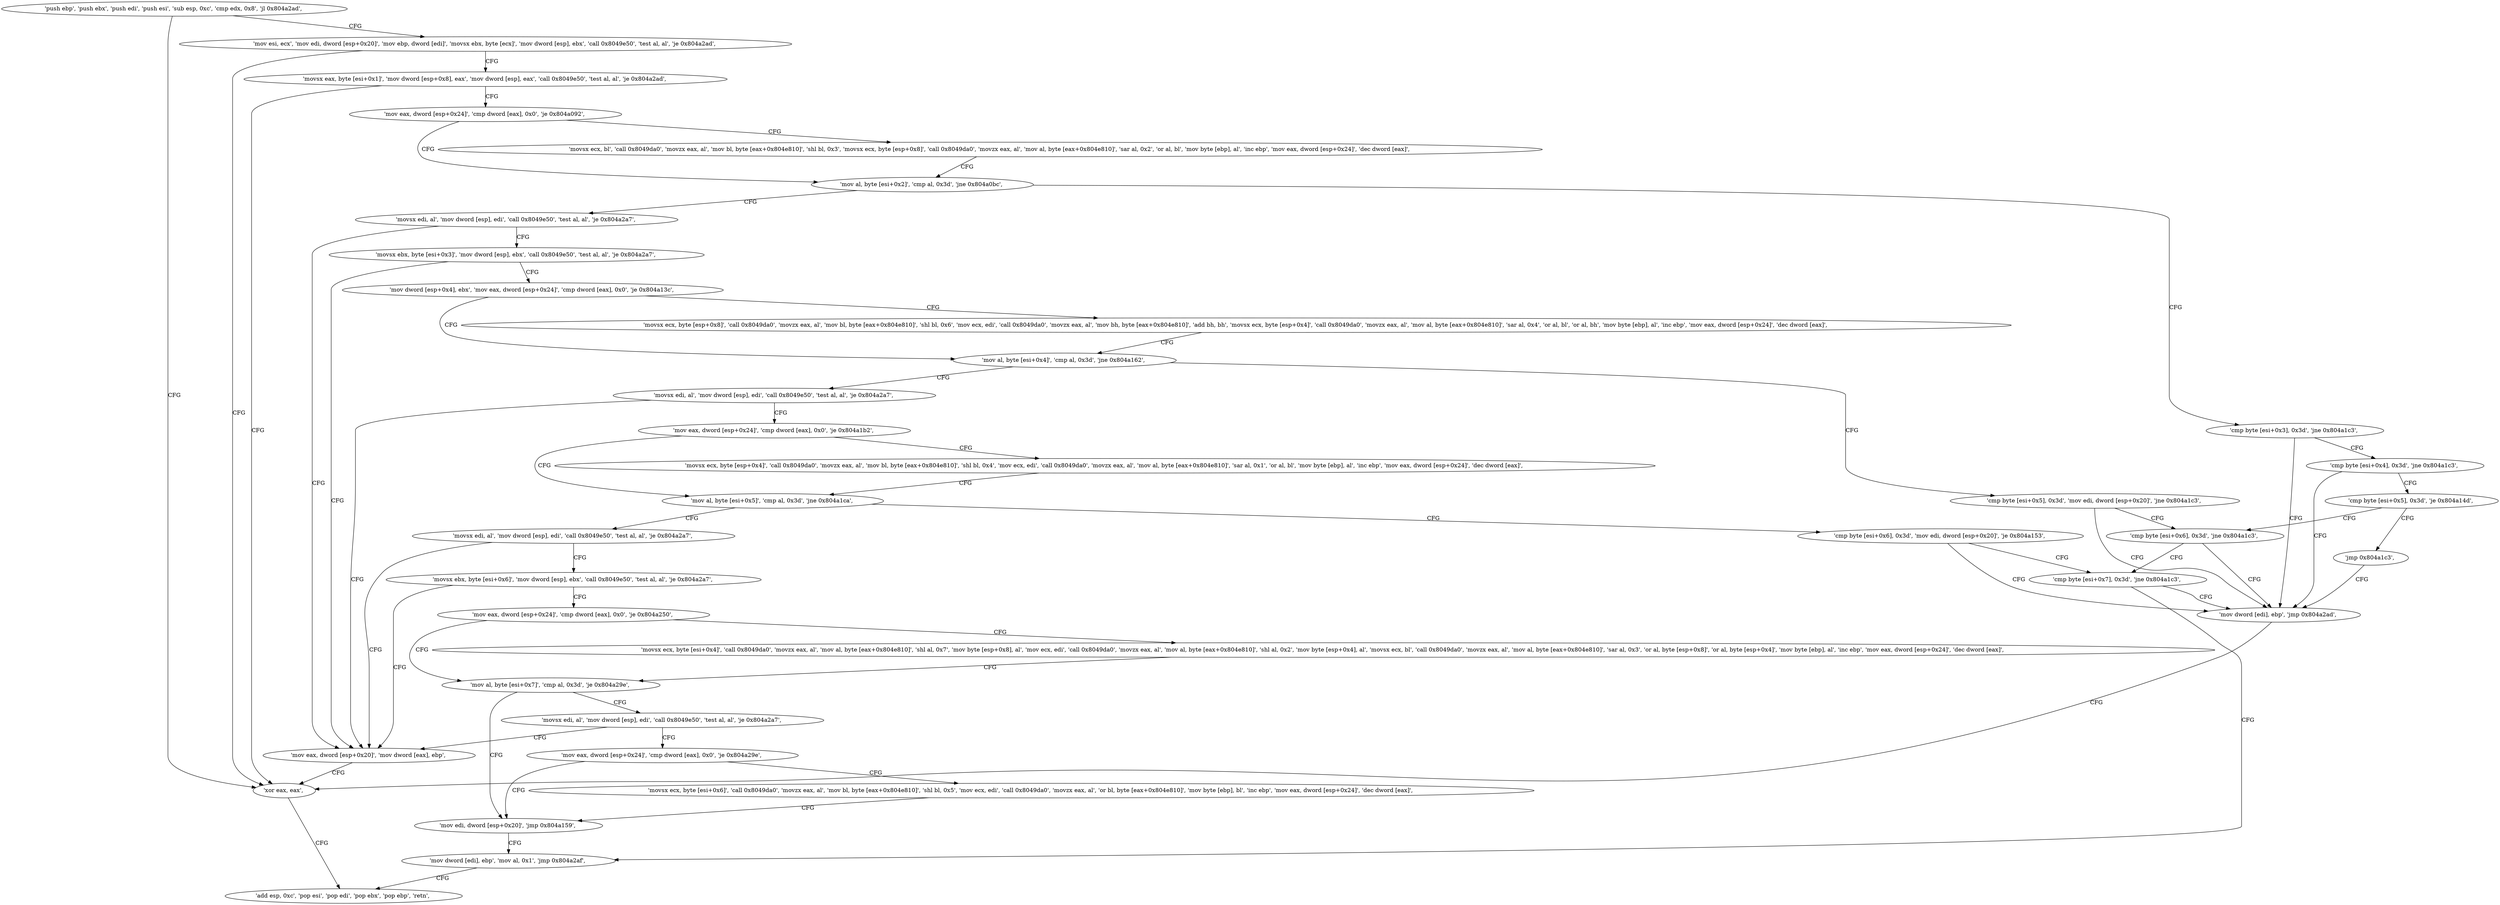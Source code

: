 digraph "func" {
"134520848" [label = "'push ebp', 'push ebx', 'push edi', 'push esi', 'sub esp, 0xc', 'cmp edx, 0x8', 'jl 0x804a2ad', " ]
"134521517" [label = "'xor eax, eax', " ]
"134520864" [label = "'mov esi, ecx', 'mov edi, dword [esp+0x20]', 'mov ebp, dword [edi]', 'movsx ebx, byte [ecx]', 'mov dword [esp], ebx', 'call 0x8049e50', 'test al, al', 'je 0x804a2ad', " ]
"134521519" [label = "'add esp, 0xc', 'pop esi', 'pop edi', 'pop ebx', 'pop ebp', 'retn', " ]
"134520891" [label = "'movsx eax, byte [esi+0x1]', 'mov dword [esp+0x8], eax', 'mov dword [esp], eax', 'call 0x8049e50', 'test al, al', 'je 0x804a2ad', " ]
"134520915" [label = "'mov eax, dword [esp+0x24]', 'cmp dword [eax], 0x0', 'je 0x804a092', " ]
"134520978" [label = "'mov al, byte [esi+0x2]', 'cmp al, 0x3d', 'jne 0x804a0bc', " ]
"134520924" [label = "'movsx ecx, bl', 'call 0x8049da0', 'movzx eax, al', 'mov bl, byte [eax+0x804e810]', 'shl bl, 0x3', 'movsx ecx, byte [esp+0x8]', 'call 0x8049da0', 'movzx eax, al', 'mov al, byte [eax+0x804e810]', 'sar al, 0x2', 'or al, bl', 'mov byte [ebp], al', 'inc ebp', 'mov eax, dword [esp+0x24]', 'dec dword [eax]', " ]
"134521020" [label = "'movsx edi, al', 'mov dword [esp], edi', 'call 0x8049e50', 'test al, al', 'je 0x804a2a7', " ]
"134520985" [label = "'cmp byte [esi+0x3], 0x3d', 'jne 0x804a1c3', " ]
"134521511" [label = "'mov eax, dword [esp+0x20]', 'mov dword [eax], ebp', " ]
"134521039" [label = "'movsx ebx, byte [esi+0x3]', 'mov dword [esp], ebx', 'call 0x8049e50', 'test al, al', 'je 0x804a2a7', " ]
"134521283" [label = "'mov dword [edi], ebp', 'jmp 0x804a2ad', " ]
"134520995" [label = "'cmp byte [esi+0x4], 0x3d', 'jne 0x804a1c3', " ]
"134521059" [label = "'mov dword [esp+0x4], ebx', 'mov eax, dword [esp+0x24]', 'cmp dword [eax], 0x0', 'je 0x804a13c', " ]
"134521005" [label = "'cmp byte [esi+0x5], 0x3d', 'je 0x804a14d', " ]
"134521148" [label = "'mov al, byte [esi+0x4]', 'cmp al, 0x3d', 'jne 0x804a162', " ]
"134521072" [label = "'movsx ecx, byte [esp+0x8]', 'call 0x8049da0', 'movzx eax, al', 'mov bl, byte [eax+0x804e810]', 'shl bl, 0x6', 'mov ecx, edi', 'call 0x8049da0', 'movzx eax, al', 'mov bh, byte [eax+0x804e810]', 'add bh, bh', 'movsx ecx, byte [esp+0x4]', 'call 0x8049da0', 'movzx eax, al', 'mov al, byte [eax+0x804e810]', 'sar al, 0x4', 'or al, bl', 'or al, bh', 'mov byte [ebp], al', 'inc ebp', 'mov eax, dword [esp+0x24]', 'dec dword [eax]', " ]
"134521165" [label = "'cmp byte [esi+0x6], 0x3d', 'jne 0x804a1c3', " ]
"134521015" [label = "'jmp 0x804a1c3', " ]
"134521186" [label = "'movsx edi, al', 'mov dword [esp], edi', 'call 0x8049e50', 'test al, al', 'je 0x804a2a7', " ]
"134521155" [label = "'cmp byte [esi+0x5], 0x3d', 'mov edi, dword [esp+0x20]', 'jne 0x804a1c3', " ]
"134521171" [label = "'cmp byte [esi+0x7], 0x3d', 'jne 0x804a1c3', " ]
"134521205" [label = "'mov eax, dword [esp+0x24]', 'cmp dword [eax], 0x0', 'je 0x804a1b2', " ]
"134521177" [label = "'mov dword [edi], ebp', 'mov al, 0x1', 'jmp 0x804a2af', " ]
"134521266" [label = "'mov al, byte [esi+0x5]', 'cmp al, 0x3d', 'jne 0x804a1ca', " ]
"134521214" [label = "'movsx ecx, byte [esp+0x4]', 'call 0x8049da0', 'movzx eax, al', 'mov bl, byte [eax+0x804e810]', 'shl bl, 0x4', 'mov ecx, edi', 'call 0x8049da0', 'movzx eax, al', 'mov al, byte [eax+0x804e810]', 'sar al, 0x1', 'or al, bl', 'mov byte [ebp], al', 'inc ebp', 'mov eax, dword [esp+0x24]', 'dec dword [eax]', " ]
"134521290" [label = "'movsx edi, al', 'mov dword [esp], edi', 'call 0x8049e50', 'test al, al', 'je 0x804a2a7', " ]
"134521273" [label = "'cmp byte [esi+0x6], 0x3d', 'mov edi, dword [esp+0x20]', 'je 0x804a153', " ]
"134521309" [label = "'movsx ebx, byte [esi+0x6]', 'mov dword [esp], ebx', 'call 0x8049e50', 'test al, al', 'je 0x804a2a7', " ]
"134521329" [label = "'mov eax, dword [esp+0x24]', 'cmp dword [eax], 0x0', 'je 0x804a250', " ]
"134521424" [label = "'mov al, byte [esi+0x7]', 'cmp al, 0x3d', 'je 0x804a29e', " ]
"134521338" [label = "'movsx ecx, byte [esi+0x4]', 'call 0x8049da0', 'movzx eax, al', 'mov al, byte [eax+0x804e810]', 'shl al, 0x7', 'mov byte [esp+0x8], al', 'mov ecx, edi', 'call 0x8049da0', 'movzx eax, al', 'mov al, byte [eax+0x804e810]', 'shl al, 0x2', 'mov byte [esp+0x4], al', 'movsx ecx, bl', 'call 0x8049da0', 'movzx eax, al', 'mov al, byte [eax+0x804e810]', 'sar al, 0x3', 'or al, byte [esp+0x8]', 'or al, byte [esp+0x4]', 'mov byte [ebp], al', 'inc ebp', 'mov eax, dword [esp+0x24]', 'dec dword [eax]', " ]
"134521502" [label = "'mov edi, dword [esp+0x20]', 'jmp 0x804a159', " ]
"134521431" [label = "'movsx edi, al', 'mov dword [esp], edi', 'call 0x8049e50', 'test al, al', 'je 0x804a2a7', " ]
"134521446" [label = "'mov eax, dword [esp+0x24]', 'cmp dword [eax], 0x0', 'je 0x804a29e', " ]
"134521455" [label = "'movsx ecx, byte [esi+0x6]', 'call 0x8049da0', 'movzx eax, al', 'mov bl, byte [eax+0x804e810]', 'shl bl, 0x5', 'mov ecx, edi', 'call 0x8049da0', 'movzx eax, al', 'or bl, byte [eax+0x804e810]', 'mov byte [ebp], bl', 'inc ebp', 'mov eax, dword [esp+0x24]', 'dec dword [eax]', " ]
"134520848" -> "134521517" [ label = "CFG" ]
"134520848" -> "134520864" [ label = "CFG" ]
"134521517" -> "134521519" [ label = "CFG" ]
"134520864" -> "134521517" [ label = "CFG" ]
"134520864" -> "134520891" [ label = "CFG" ]
"134520891" -> "134521517" [ label = "CFG" ]
"134520891" -> "134520915" [ label = "CFG" ]
"134520915" -> "134520978" [ label = "CFG" ]
"134520915" -> "134520924" [ label = "CFG" ]
"134520978" -> "134521020" [ label = "CFG" ]
"134520978" -> "134520985" [ label = "CFG" ]
"134520924" -> "134520978" [ label = "CFG" ]
"134521020" -> "134521511" [ label = "CFG" ]
"134521020" -> "134521039" [ label = "CFG" ]
"134520985" -> "134521283" [ label = "CFG" ]
"134520985" -> "134520995" [ label = "CFG" ]
"134521511" -> "134521517" [ label = "CFG" ]
"134521039" -> "134521511" [ label = "CFG" ]
"134521039" -> "134521059" [ label = "CFG" ]
"134521283" -> "134521517" [ label = "CFG" ]
"134520995" -> "134521283" [ label = "CFG" ]
"134520995" -> "134521005" [ label = "CFG" ]
"134521059" -> "134521148" [ label = "CFG" ]
"134521059" -> "134521072" [ label = "CFG" ]
"134521005" -> "134521165" [ label = "CFG" ]
"134521005" -> "134521015" [ label = "CFG" ]
"134521148" -> "134521186" [ label = "CFG" ]
"134521148" -> "134521155" [ label = "CFG" ]
"134521072" -> "134521148" [ label = "CFG" ]
"134521165" -> "134521283" [ label = "CFG" ]
"134521165" -> "134521171" [ label = "CFG" ]
"134521015" -> "134521283" [ label = "CFG" ]
"134521186" -> "134521511" [ label = "CFG" ]
"134521186" -> "134521205" [ label = "CFG" ]
"134521155" -> "134521283" [ label = "CFG" ]
"134521155" -> "134521165" [ label = "CFG" ]
"134521171" -> "134521283" [ label = "CFG" ]
"134521171" -> "134521177" [ label = "CFG" ]
"134521205" -> "134521266" [ label = "CFG" ]
"134521205" -> "134521214" [ label = "CFG" ]
"134521177" -> "134521519" [ label = "CFG" ]
"134521266" -> "134521290" [ label = "CFG" ]
"134521266" -> "134521273" [ label = "CFG" ]
"134521214" -> "134521266" [ label = "CFG" ]
"134521290" -> "134521511" [ label = "CFG" ]
"134521290" -> "134521309" [ label = "CFG" ]
"134521273" -> "134521171" [ label = "CFG" ]
"134521273" -> "134521283" [ label = "CFG" ]
"134521309" -> "134521511" [ label = "CFG" ]
"134521309" -> "134521329" [ label = "CFG" ]
"134521329" -> "134521424" [ label = "CFG" ]
"134521329" -> "134521338" [ label = "CFG" ]
"134521424" -> "134521502" [ label = "CFG" ]
"134521424" -> "134521431" [ label = "CFG" ]
"134521338" -> "134521424" [ label = "CFG" ]
"134521502" -> "134521177" [ label = "CFG" ]
"134521431" -> "134521511" [ label = "CFG" ]
"134521431" -> "134521446" [ label = "CFG" ]
"134521446" -> "134521502" [ label = "CFG" ]
"134521446" -> "134521455" [ label = "CFG" ]
"134521455" -> "134521502" [ label = "CFG" ]
}
